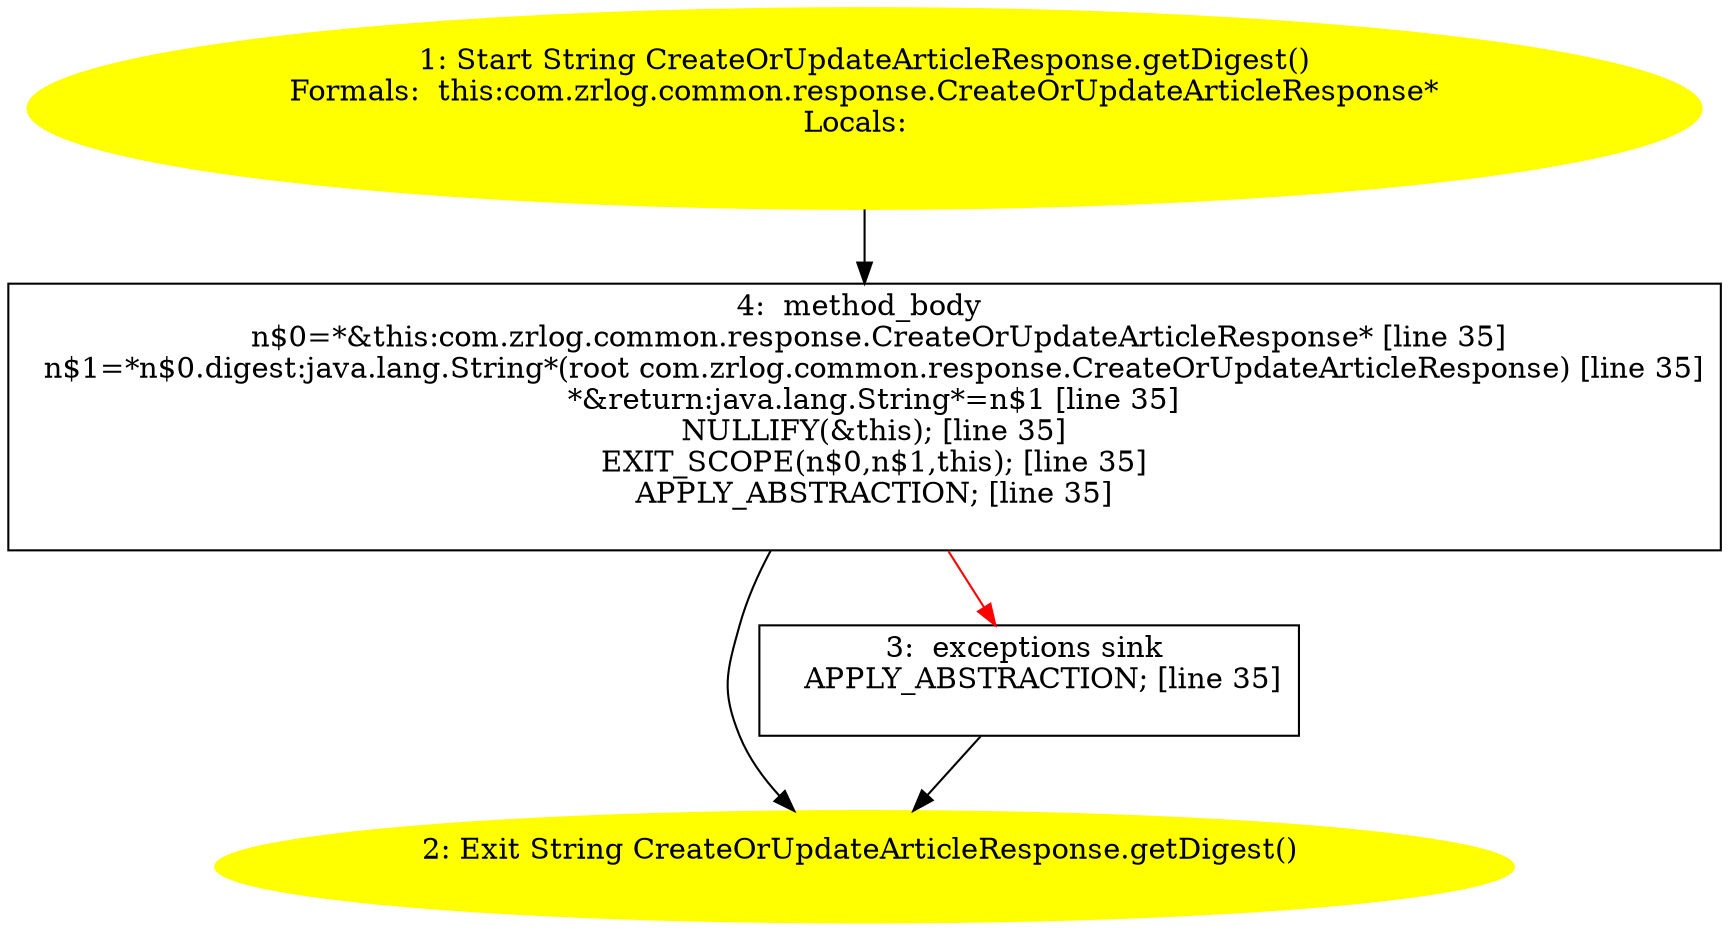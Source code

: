 /* @generated */
digraph cfg {
"com.zrlog.common.response.CreateOrUpdateArticleResponse.getDigest():java.lang.String.b14e6c0d2207fa053c1a0ad1c01a716d_1" [label="1: Start String CreateOrUpdateArticleResponse.getDigest()\nFormals:  this:com.zrlog.common.response.CreateOrUpdateArticleResponse*\nLocals:  \n  " color=yellow style=filled]
	

	 "com.zrlog.common.response.CreateOrUpdateArticleResponse.getDigest():java.lang.String.b14e6c0d2207fa053c1a0ad1c01a716d_1" -> "com.zrlog.common.response.CreateOrUpdateArticleResponse.getDigest():java.lang.String.b14e6c0d2207fa053c1a0ad1c01a716d_4" ;
"com.zrlog.common.response.CreateOrUpdateArticleResponse.getDigest():java.lang.String.b14e6c0d2207fa053c1a0ad1c01a716d_2" [label="2: Exit String CreateOrUpdateArticleResponse.getDigest() \n  " color=yellow style=filled]
	

"com.zrlog.common.response.CreateOrUpdateArticleResponse.getDigest():java.lang.String.b14e6c0d2207fa053c1a0ad1c01a716d_3" [label="3:  exceptions sink \n   APPLY_ABSTRACTION; [line 35]\n " shape="box"]
	

	 "com.zrlog.common.response.CreateOrUpdateArticleResponse.getDigest():java.lang.String.b14e6c0d2207fa053c1a0ad1c01a716d_3" -> "com.zrlog.common.response.CreateOrUpdateArticleResponse.getDigest():java.lang.String.b14e6c0d2207fa053c1a0ad1c01a716d_2" ;
"com.zrlog.common.response.CreateOrUpdateArticleResponse.getDigest():java.lang.String.b14e6c0d2207fa053c1a0ad1c01a716d_4" [label="4:  method_body \n   n$0=*&this:com.zrlog.common.response.CreateOrUpdateArticleResponse* [line 35]\n  n$1=*n$0.digest:java.lang.String*(root com.zrlog.common.response.CreateOrUpdateArticleResponse) [line 35]\n  *&return:java.lang.String*=n$1 [line 35]\n  NULLIFY(&this); [line 35]\n  EXIT_SCOPE(n$0,n$1,this); [line 35]\n  APPLY_ABSTRACTION; [line 35]\n " shape="box"]
	

	 "com.zrlog.common.response.CreateOrUpdateArticleResponse.getDigest():java.lang.String.b14e6c0d2207fa053c1a0ad1c01a716d_4" -> "com.zrlog.common.response.CreateOrUpdateArticleResponse.getDigest():java.lang.String.b14e6c0d2207fa053c1a0ad1c01a716d_2" ;
	 "com.zrlog.common.response.CreateOrUpdateArticleResponse.getDigest():java.lang.String.b14e6c0d2207fa053c1a0ad1c01a716d_4" -> "com.zrlog.common.response.CreateOrUpdateArticleResponse.getDigest():java.lang.String.b14e6c0d2207fa053c1a0ad1c01a716d_3" [color="red" ];
}
